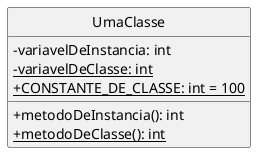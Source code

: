 @startuml
hide circle
skinparam classAttributeIconSize 0
skinparam minClassWidth 100
skinparam defaultFontName Linux Biolinum O

class UmaClasse {
- variavelDeInstancia: int
-{static} variavelDeClasse: int
+{static} CONSTANTE_DE_CLASSE: int = 100

+ metodoDeInstancia(): int
+{static} metodoDeClasse(): int
}
@enduml

